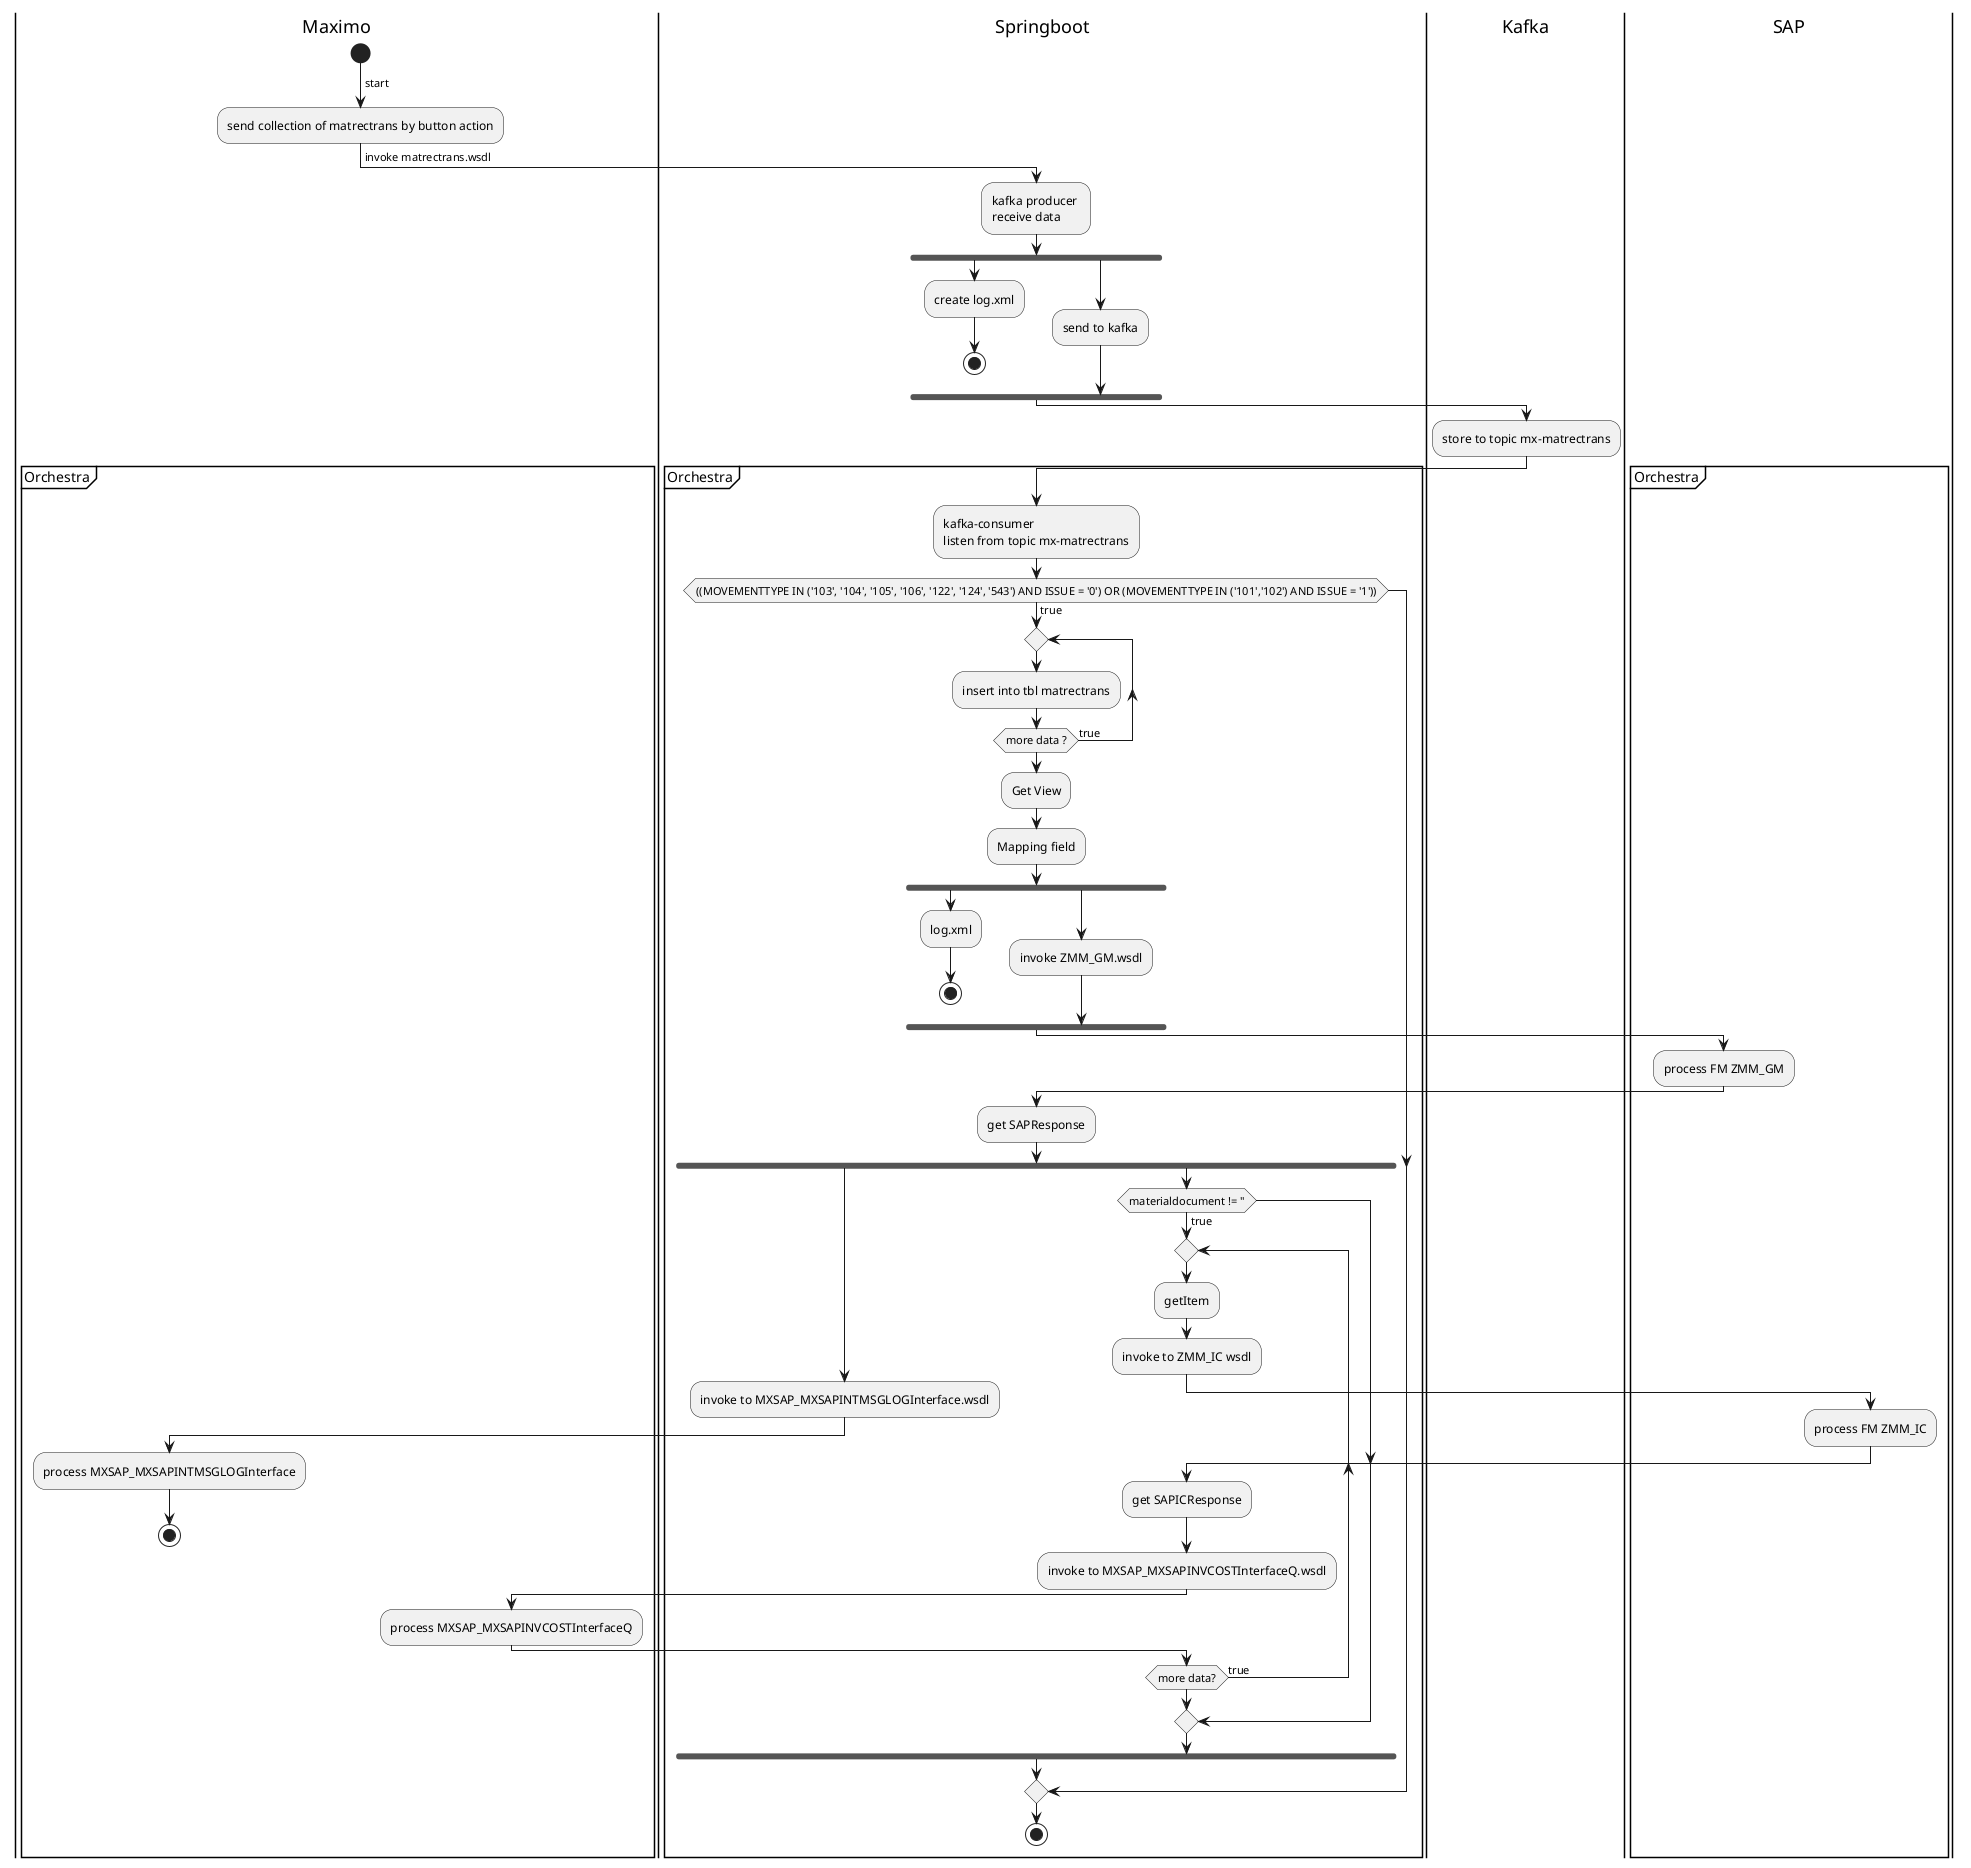 @startuml
|Maximo|
start
-> start;
:send collection of matrectrans by button action;
|Springboot|
->invoke matrectrans.wsdl;
:kafka producer \nreceive data;
fork
:create log.xml;
stop
fork again
:send to kafka;
end fork;
|Kafka|
:store to topic mx-matrectrans;
|Springboot|
partition Orchestra {
:kafka-consumer \nlisten from topic mx-matrectrans;
if (((MOVEMENTTYPE IN ('103', '104', '105', '106', '122', '124', '543') AND ISSUE = '0') OR (MOVEMENTTYPE IN ('101','102') AND ISSUE = '1'))) then (true)
    repeat
    :insert into tbl matrectrans;
    repeat while (more data ?) is (true)
    :Get View;
    :Mapping field;
    fork
    :log.xml;
    stop
    fork again
    :invoke ZMM_GM.wsdl;
    end fork
    |SAP|
    :process FM ZMM_GM;
    |Springboot|
    :get SAPResponse;
    fork
    |Springboot|    
    :invoke to MXSAP_MXSAPINTMSGLOGInterface.wsdl;
    |Maximo|
    :process MXSAP_MXSAPINTMSGLOGInterface;
    stop
    |Springboot|
    fork again
    if(materialdocument != '') then (true)
        repeat
        :getItem;
        :invoke to ZMM_IC wsdl;
        |SAP|
        :process FM ZMM_IC;
        |Springboot|
        :get SAPICResponse;
        :invoke to MXSAP_MXSAPINVCOSTInterfaceQ.wsdl;
        |Maximo|
        :process MXSAP_MXSAPINVCOSTInterfaceQ;
        |Springboot|
        repeat while(more data?) is (true)
    endif
    end fork    
endif
|Springboot|
stop    
}
@enduml 